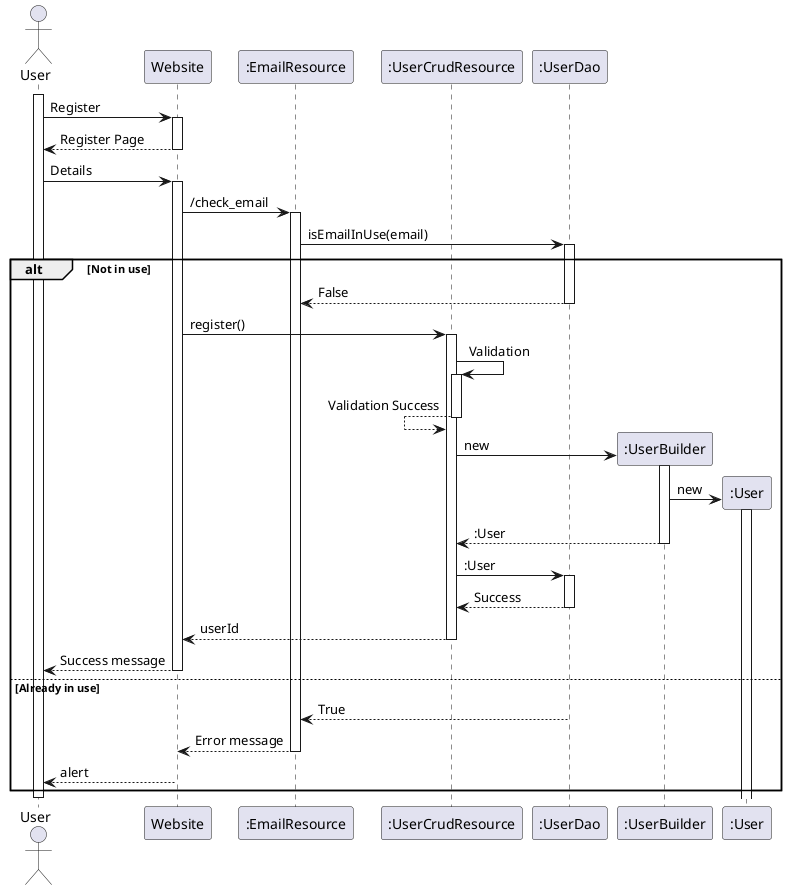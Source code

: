 @startuml
autoactivate on

actor User
participant Website
participant ":EmailResource"
participant ":UserCrudResource"
participant ":UserDao"

activate User

User -> Website :Register
User <-- Website :Register Page
User -> Website :Details
Website -> ":EmailResource" :/check_email
":EmailResource" -> ":UserDao" :isEmailInUse(email)

alt Not in use
  ":EmailResource" <-- ":UserDao" :False
  Website -> ":UserCrudResource" :register()
  ":UserCrudResource" -> ":UserCrudResource" : Validation
  ":UserCrudResource" <-- ":UserCrudResource" : Validation Success
  
  create ":UserBuilder"
  ":UserCrudResource" -> ":UserBuilder" :new

  create ":User"
  ":UserBuilder" -> ":User" :new

  ":UserCrudResource" <-- ":UserBuilder" : :User

  ":UserCrudResource" -> ":UserDao" : :User
  ":UserCrudResource" <-- ":UserDao" : Success
  Website <-- ":UserCrudResource" :userId
  User <-- Website :Success message

else Already in use
  ":EmailResource" <-- ":UserDao" :True
  Website <-- ":EmailResource" :Error message
  User <-- Website :alert
end

deactivate User

@enduml